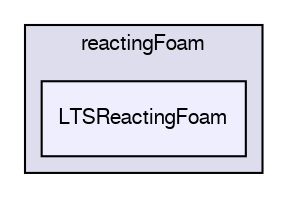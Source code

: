 digraph "applications/solvers/combustion/reactingFoam/LTSReactingFoam" {
  bgcolor=transparent;
  compound=true
  node [ fontsize="10", fontname="FreeSans"];
  edge [ labelfontsize="10", labelfontname="FreeSans"];
  subgraph clusterdir_77e43672d651fa6e6d24ffd29099bf96 {
    graph [ bgcolor="#ddddee", pencolor="black", label="reactingFoam" fontname="FreeSans", fontsize="10", URL="dir_77e43672d651fa6e6d24ffd29099bf96.html"]
  dir_cfa7c4258670ba2636223f467e50e355 [shape=box, label="LTSReactingFoam", style="filled", fillcolor="#eeeeff", pencolor="black", URL="dir_cfa7c4258670ba2636223f467e50e355.html"];
  }
}
